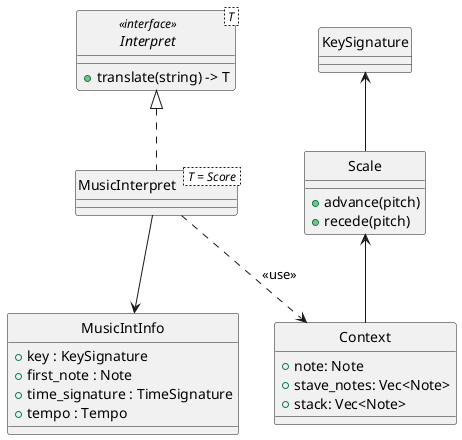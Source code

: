 @startuml

' !include theme.puml
hide circle

interface Interpret< T > << interface >> {
    + translate(string) -> T
}

class MusicInterpret< T = Score > implements Interpret

class MusicIntInfo {
    + key : KeySignature
    + first_note : Note
    + time_signature : TimeSignature
    + tempo : Tempo
}

class Context {
    + note: Note
    + stave_notes: Vec<Note>
    + stack: Vec<Note>
}

class Scale {
    + advance(pitch)
    + recede(pitch)
}

MusicInterpret -down-> MusicIntInfo
MusicInterpret .down.> Context : <<use>>
Scale -up-> KeySignature
Context -up-> Scale

@enduml
